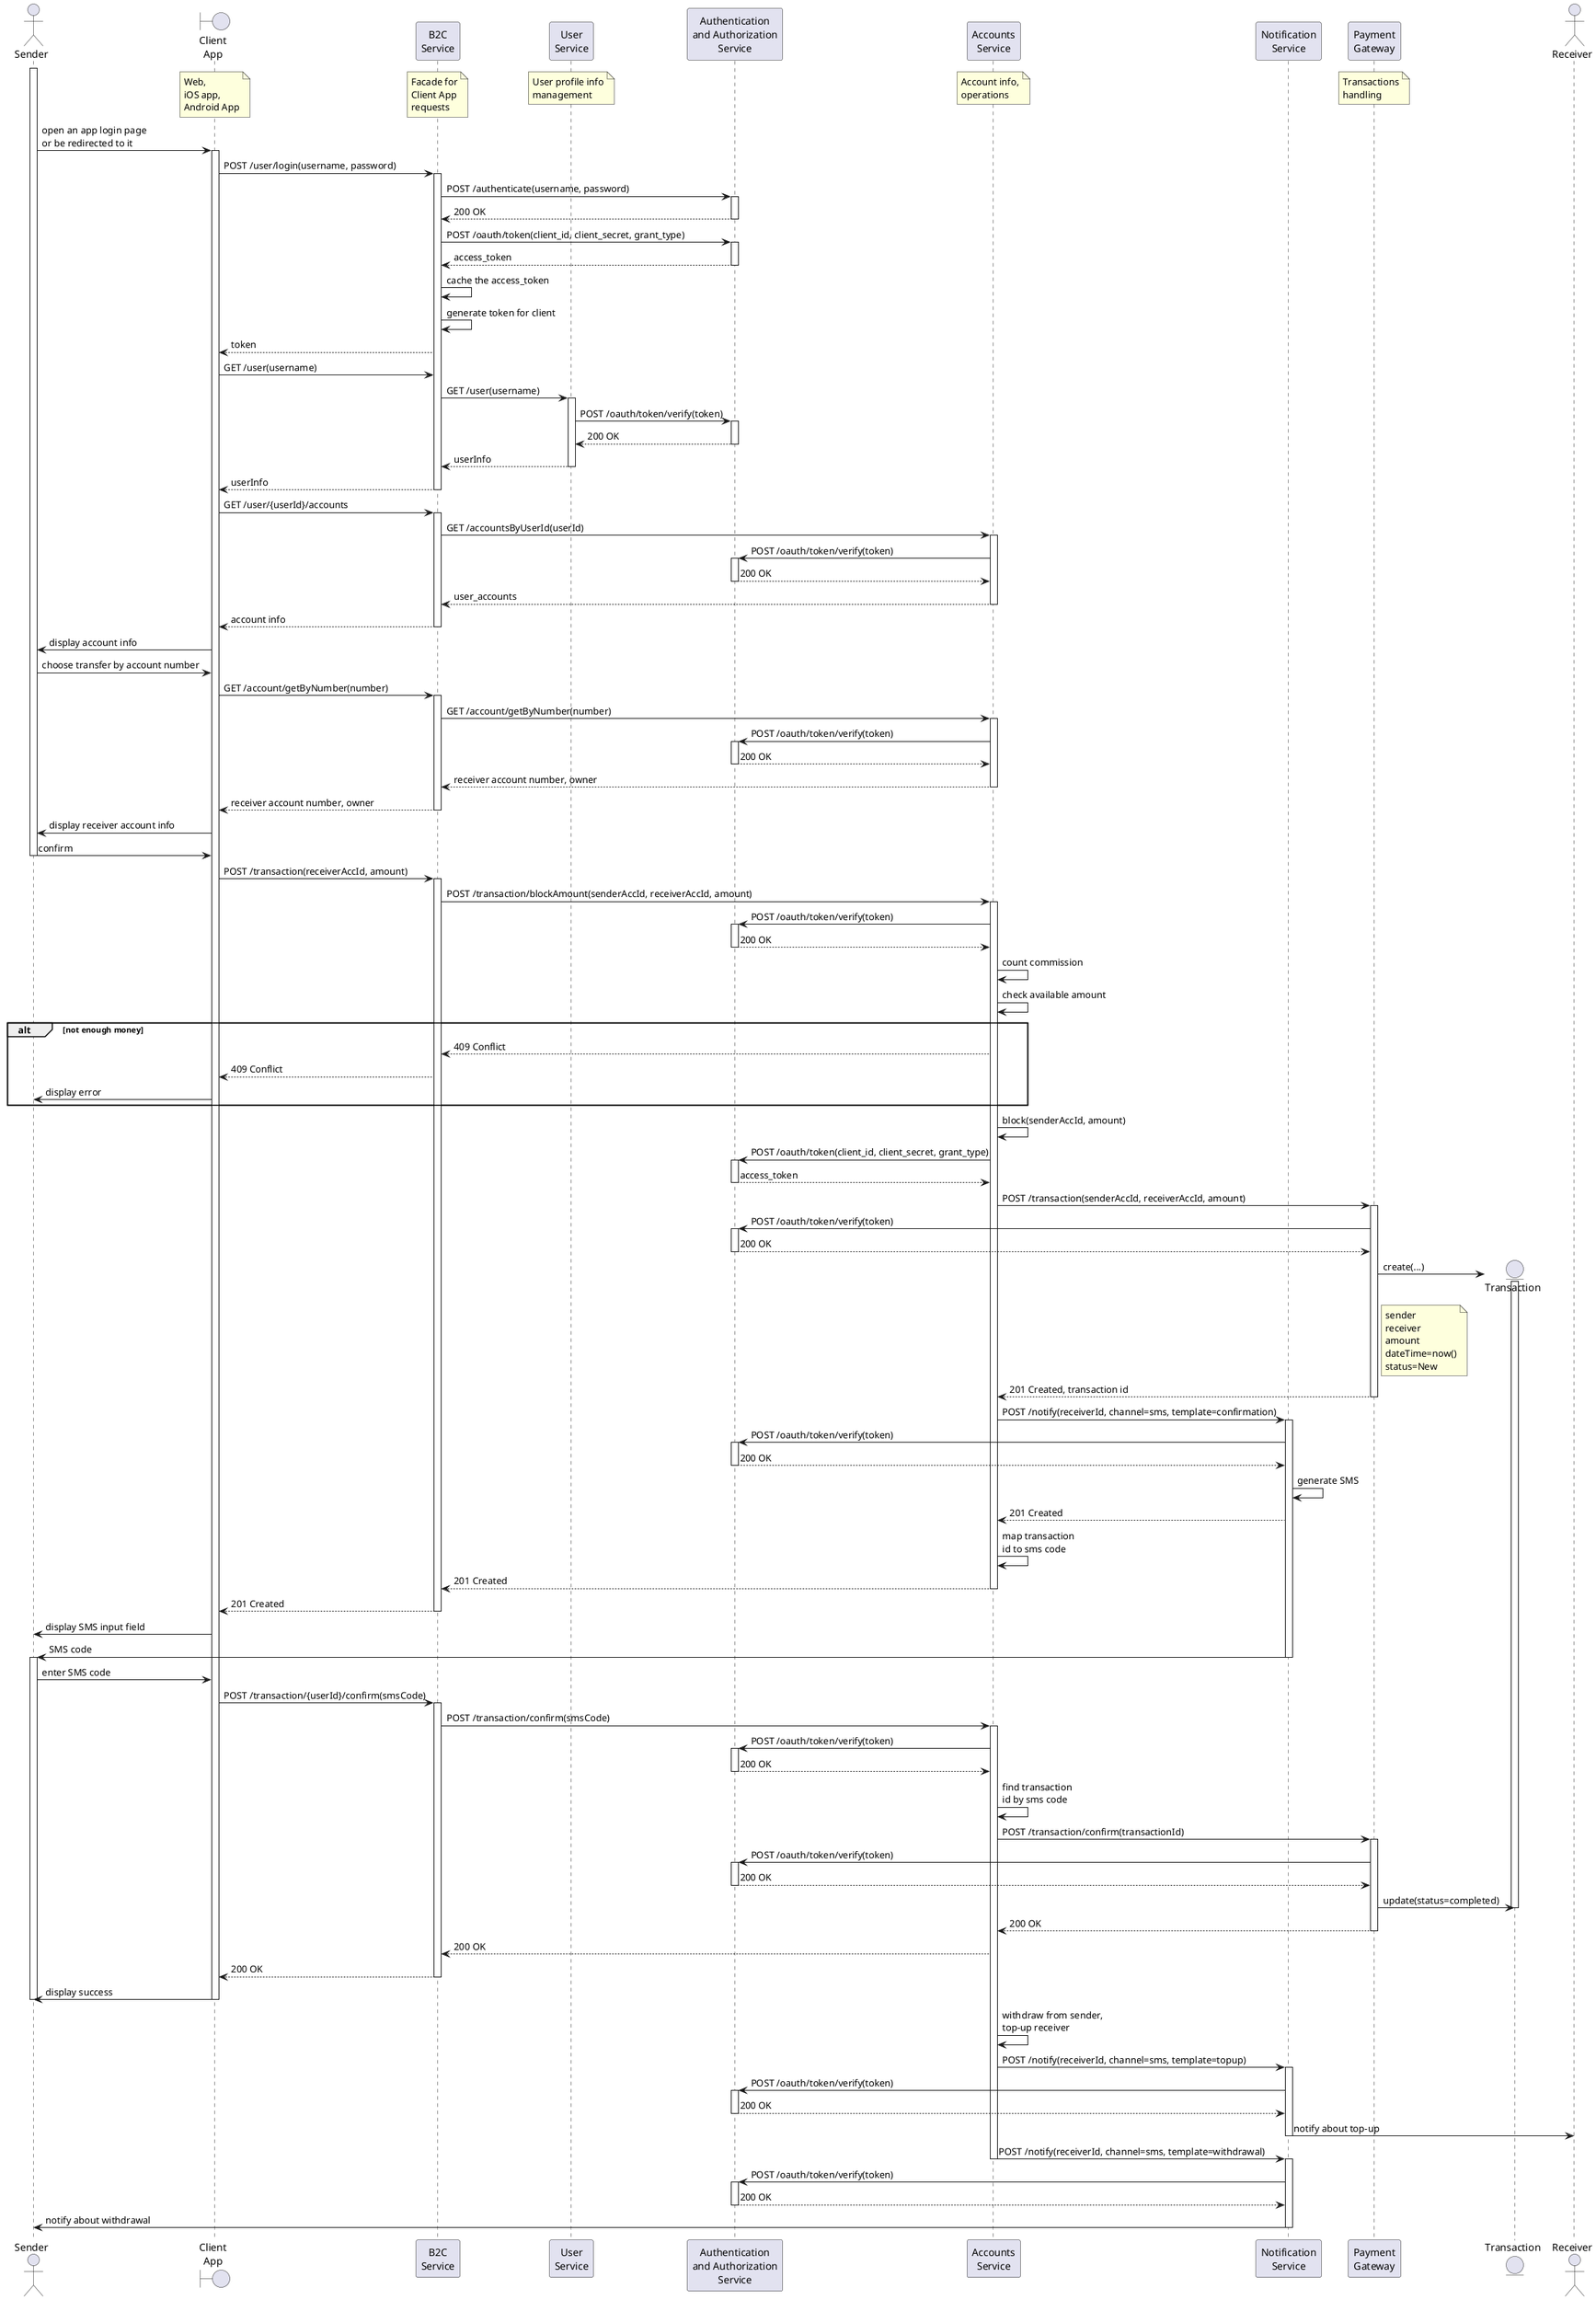@startuml e2e b2c bank transaction

actor Sender as sender
boundary "Client\nApp" as clientApp
/ note over clientApp: Web,\niOS app,\nAndroid App
participant "B2C\nService" as b2c
/ note over b2c: Facade for\nClient App\nrequests
participant "User\nService" as userService
/ note over userService: User profile info\nmanagement
participant "Authentication\nand Authorization\nService" as authService
participant "Accounts\nService" as accountsService
/ note over accountsService: Account info,\noperations
participant "Notification\nService" as notifService
participant "Payment\nGateway" as paymentGateway
/ note over paymentGateway: Transactions\nhandling

activate sender
sender -> clientApp: open an app login page\nor be redirected to it
activate clientApp

clientApp -> b2c: POST /user/login(username, password)
  activate b2c
  b2c -> authService: POST /authenticate(username, password)
    activate authService
    authService --> b2c: 200 OK
  deactivate authService
  b2c -> authService: POST /oauth/token(client_id, client_secret, grant_type)
    activate authService
    authService --> b2c: access_token
  deactivate authService
  b2c -> b2c: cache the access_token
  b2c -> b2c: generate token for client
  b2c --> clientApp: token
  clientApp -> b2c: GET /user(username)
  b2c -> userService: GET /user(username)
    activate userService
    userService -> authService: POST /oauth/token/verify(token)
    activate authService
    authService --> userService: 200 OK
    deactivate authService
    userService --> b2c: userInfo
  deactivate userService
  b2c --> clientApp: userInfo
deactivate b2c

clientApp -> b2c: GET /user/{userId}/accounts
  activate b2c
  b2c -> accountsService: GET /accountsByUserId(userId)
    activate accountsService
      accountsService -> authService: POST /oauth/token/verify(token)
      activate authService
      authService --> accountsService: 200 OK
      deactivate authService
    accountsService --> b2c: user_accounts
  deactivate accountsService
b2c --> clientApp: account info
deactivate b2c

clientApp -> sender: display account info
sender -> clientApp: choose transfer by account number

clientApp -> b2c: GET /account/getByNumber(number)
  activate b2c
  b2c -> accountsService: GET /account/getByNumber(number)
    activate accountsService
    accountsService -> authService: POST /oauth/token/verify(token)
    activate authService
    authService --> accountsService: 200 OK
    deactivate authService
    accountsService --> b2c: receiver account number, owner
  deactivate accountsService
  b2c --> clientApp: receiver account number, owner
deactivate b2c

clientApp -> sender: display receiver account info
sender -> clientApp: confirm
deactivate sender
clientApp -> b2c: POST /transaction(receiverAccId, amount)
activate b2c
b2c -> accountsService: POST /transaction/blockAmount(senderAccId, receiverAccId, amount)
activate accountsService
accountsService -> authService: POST /oauth/token/verify(token)
activate authService
authService --> accountsService: 200 OK
deactivate authService
accountsService -> accountsService: count commission 
accountsService -> accountsService: check available amount

alt not enough money
	accountsService --> b2c: 409 Conflict
	b2c --> clientApp: 409 Conflict
	clientApp ->sender: display error
end

accountsService -> accountsService: block(senderAccId, amount)
accountsService -> authService: POST /oauth/token(client_id, client_secret, grant_type)
activate authService
authService --> accountsService: access_token
deactivate authService
accountsService -> paymentGateway: POST /transaction(senderAccId, receiverAccId, amount)
activate paymentGateway
paymentGateway -> authService: POST /oauth/token/verify(token)
activate authService
authService --> paymentGateway: 200 OK
deactivate authService
create entity Transaction
paymentGateway -> Transaction: create(...)

note right of paymentGateway
  sender
  receiver
  amount
  dateTime=now()
  status=New
end note

activate Transaction
paymentGateway --> accountsService: 201 Created, transaction id
deactivate paymentGateway
accountsService -> notifService: POST /notify(receiverId, channel=sms, template=confirmation)
activate notifService

notifService -> authService: POST /oauth/token/verify(token)
activate authService
authService --> notifService: 200 OK
deactivate authService
notifService -> notifService: generate SMS
notifService --> accountsService: 201 Created
accountsService -> accountsService: map transaction\nid to sms code
accountsService --> b2c: 201 Created
deactivate accountsService
b2c --> clientApp: 201 Created
deactivate b2c
clientApp -> sender: display SMS input field
notifService -> sender: SMS code
deactivate notifService
activate sender
sender -> clientApp: enter SMS code
clientApp -> b2c: POST /transaction/{userId}/confirm(smsCode)
activate b2c
b2c -> accountsService: POST /transaction/confirm(smsCode)
activate accountsService
accountsService -> authService: POST /oauth/token/verify(token)
activate authService
authService --> accountsService: 200 OK
deactivate authService
accountsService -> accountsService: find transaction\nid by sms code
accountsService -> paymentGateway: POST /transaction/confirm(transactionId)
activate paymentGateway
paymentGateway -> authService: POST /oauth/token/verify(token)
activate authService
authService --> paymentGateway: 200 OK
deactivate authService
paymentGateway -> Transaction: update(status=completed)
deactivate Transaction
paymentGateway --> accountsService: 200 OK
deactivate paymentGateway
accountsService --> b2c: 200 OK
b2c --> clientApp: 200 OK
deactivate b2c
clientApp -> sender: display success
deactivate clientApp
deactivate sender
accountsService -> accountsService: withdraw from sender,\ntop-up receiver
accountsService -> notifService: POST /notify(receiverId, channel=sms, template=topup)
activate notifService
notifService -> authService: POST /oauth/token/verify(token)
activate authService
authService --> notifService: 200 OK
deactivate authService
actor Receiver as receiver
notifService->receiver: notify about top-up
deactivate notifService
accountsService -> notifService: POST /notify(receiverId, channel=sms, template=withdrawal)
deactivate accountsService
activate notifService
notifService -> authService: POST /oauth/token/verify(token)
activate authService
authService --> notifService: 200 OK
deactivate authService
notifService->sender: notify about withdrawal
deactivate notifService

@enduml